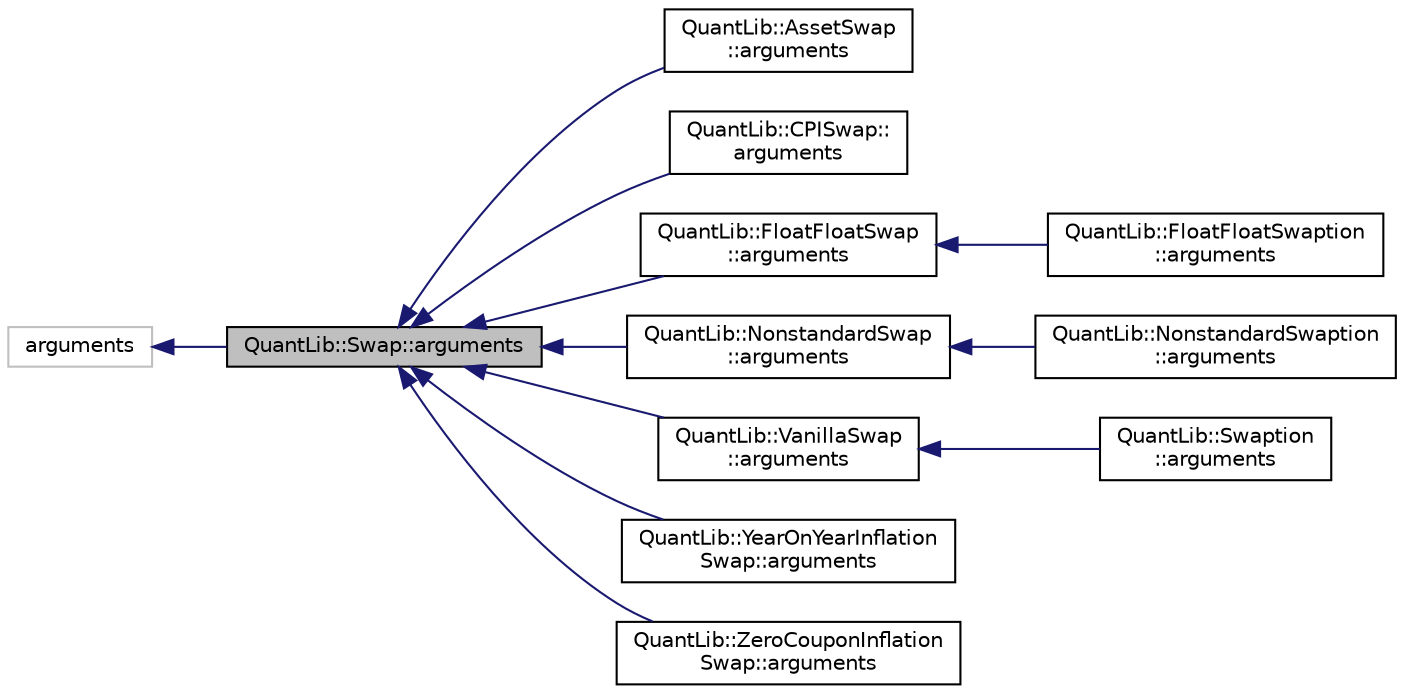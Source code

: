digraph "QuantLib::Swap::arguments"
{
  edge [fontname="Helvetica",fontsize="10",labelfontname="Helvetica",labelfontsize="10"];
  node [fontname="Helvetica",fontsize="10",shape=record];
  rankdir="LR";
  Node1 [label="QuantLib::Swap::arguments",height=0.2,width=0.4,color="black", fillcolor="grey75", style="filled", fontcolor="black"];
  Node2 -> Node1 [dir="back",color="midnightblue",fontsize="10",style="solid"];
  Node2 [label="arguments",height=0.2,width=0.4,color="grey75", fillcolor="white", style="filled"];
  Node1 -> Node3 [dir="back",color="midnightblue",fontsize="10",style="solid"];
  Node3 [label="QuantLib::AssetSwap\l::arguments",height=0.2,width=0.4,color="black", fillcolor="white", style="filled",URL="$class_quant_lib_1_1_asset_swap_1_1arguments.html",tooltip="Arguments for asset swap calculation "];
  Node1 -> Node4 [dir="back",color="midnightblue",fontsize="10",style="solid"];
  Node4 [label="QuantLib::CPISwap::\larguments",height=0.2,width=0.4,color="black", fillcolor="white", style="filled",URL="$class_quant_lib_1_1_c_p_i_swap_1_1arguments.html",tooltip="Arguments for swap calculation "];
  Node1 -> Node5 [dir="back",color="midnightblue",fontsize="10",style="solid"];
  Node5 [label="QuantLib::FloatFloatSwap\l::arguments",height=0.2,width=0.4,color="black", fillcolor="white", style="filled",URL="$class_quant_lib_1_1_float_float_swap_1_1arguments.html",tooltip="Arguments for float float swap calculation "];
  Node5 -> Node6 [dir="back",color="midnightblue",fontsize="10",style="solid"];
  Node6 [label="QuantLib::FloatFloatSwaption\l::arguments",height=0.2,width=0.4,color="black", fillcolor="white", style="filled",URL="$class_quant_lib_1_1_float_float_swaption_1_1arguments.html",tooltip="Arguments for cms swaption calculation "];
  Node1 -> Node7 [dir="back",color="midnightblue",fontsize="10",style="solid"];
  Node7 [label="QuantLib::NonstandardSwap\l::arguments",height=0.2,width=0.4,color="black", fillcolor="white", style="filled",URL="$class_quant_lib_1_1_nonstandard_swap_1_1arguments.html",tooltip="Arguments for nonstandard swap calculation "];
  Node7 -> Node8 [dir="back",color="midnightblue",fontsize="10",style="solid"];
  Node8 [label="QuantLib::NonstandardSwaption\l::arguments",height=0.2,width=0.4,color="black", fillcolor="white", style="filled",URL="$class_quant_lib_1_1_nonstandard_swaption_1_1arguments.html",tooltip="Arguments for nonstandard swaption calculation "];
  Node1 -> Node9 [dir="back",color="midnightblue",fontsize="10",style="solid"];
  Node9 [label="QuantLib::VanillaSwap\l::arguments",height=0.2,width=0.4,color="black", fillcolor="white", style="filled",URL="$class_quant_lib_1_1_vanilla_swap_1_1arguments.html",tooltip="Arguments for simple swap calculation "];
  Node9 -> Node10 [dir="back",color="midnightblue",fontsize="10",style="solid"];
  Node10 [label="QuantLib::Swaption\l::arguments",height=0.2,width=0.4,color="black", fillcolor="white", style="filled",URL="$class_quant_lib_1_1_swaption_1_1arguments.html",tooltip="Arguments for swaption calculation "];
  Node1 -> Node11 [dir="back",color="midnightblue",fontsize="10",style="solid"];
  Node11 [label="QuantLib::YearOnYearInflation\lSwap::arguments",height=0.2,width=0.4,color="black", fillcolor="white", style="filled",URL="$class_quant_lib_1_1_year_on_year_inflation_swap_1_1arguments.html",tooltip="Arguments for YoY swap calculation "];
  Node1 -> Node12 [dir="back",color="midnightblue",fontsize="10",style="solid"];
  Node12 [label="QuantLib::ZeroCouponInflation\lSwap::arguments",height=0.2,width=0.4,color="black", fillcolor="white", style="filled",URL="$class_quant_lib_1_1_zero_coupon_inflation_swap_1_1arguments.html"];
}
